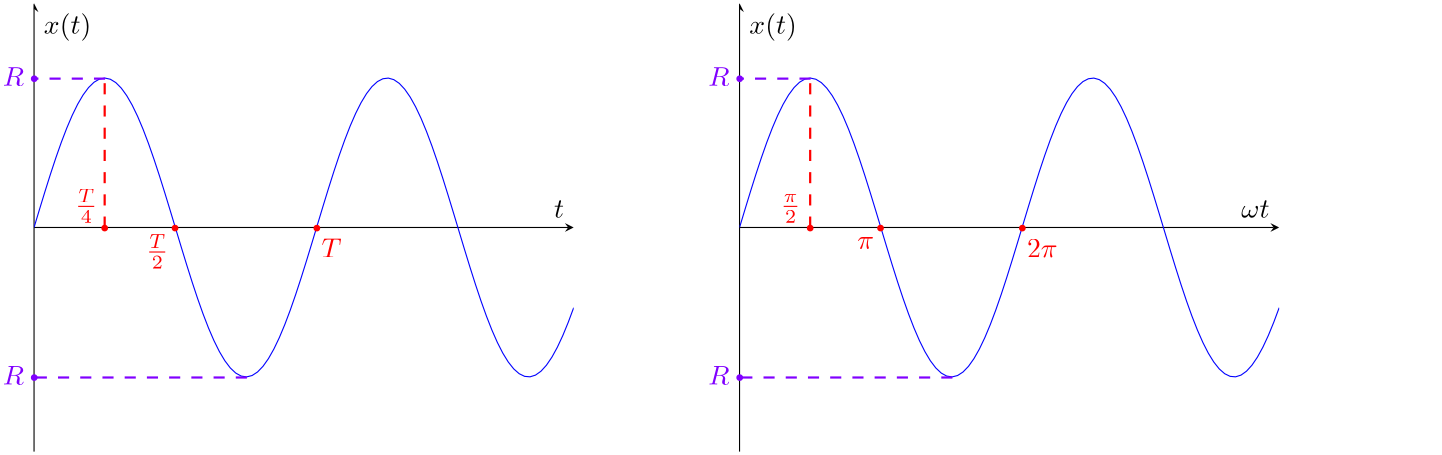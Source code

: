 <?xml version="1.0"?>
<!DOCTYPE ipe SYSTEM "ipe.dtd">
<ipe version="70218" creator="Ipe 7.2.28">
<info created="D:20241004174454" modified="D:20241004182347"/>
<preamble>\usepackage{tikz}
\usetikzlibrary{positioning}
\usepackage{pgfplots}</preamble>
<ipestyle name="basic">
<symbol name="arrow/arc(spx)">
<path stroke="sym-stroke" fill="sym-stroke" pen="sym-pen">
0 0 m
-1 0.333 l
-1 -0.333 l
h
</path>
</symbol>
<symbol name="arrow/farc(spx)">
<path stroke="sym-stroke" fill="white" pen="sym-pen">
0 0 m
-1 0.333 l
-1 -0.333 l
h
</path>
</symbol>
<symbol name="arrow/ptarc(spx)">
<path stroke="sym-stroke" fill="sym-stroke" pen="sym-pen">
0 0 m
-1 0.333 l
-0.8 0 l
-1 -0.333 l
h
</path>
</symbol>
<symbol name="arrow/fptarc(spx)">
<path stroke="sym-stroke" fill="white" pen="sym-pen">
0 0 m
-1 0.333 l
-0.8 0 l
-1 -0.333 l
h
</path>
</symbol>
<symbol name="mark/circle(sx)" transformations="translations">
<path fill="sym-stroke">
0.6 0 0 0.6 0 0 e
0.4 0 0 0.4 0 0 e
</path>
</symbol>
<symbol name="mark/disk(sx)" transformations="translations">
<path fill="sym-stroke">
0.6 0 0 0.6 0 0 e
</path>
</symbol>
<symbol name="mark/fdisk(sfx)" transformations="translations">
<group>
<path fill="sym-fill">
0.5 0 0 0.5 0 0 e
</path>
<path fill="sym-stroke" fillrule="eofill">
0.6 0 0 0.6 0 0 e
0.4 0 0 0.4 0 0 e
</path>
</group>
</symbol>
<symbol name="mark/box(sx)" transformations="translations">
<path fill="sym-stroke" fillrule="eofill">
-0.6 -0.6 m
0.6 -0.6 l
0.6 0.6 l
-0.6 0.6 l
h
-0.4 -0.4 m
0.4 -0.4 l
0.4 0.4 l
-0.4 0.4 l
h
</path>
</symbol>
<symbol name="mark/square(sx)" transformations="translations">
<path fill="sym-stroke">
-0.6 -0.6 m
0.6 -0.6 l
0.6 0.6 l
-0.6 0.6 l
h
</path>
</symbol>
<symbol name="mark/fsquare(sfx)" transformations="translations">
<group>
<path fill="sym-fill">
-0.5 -0.5 m
0.5 -0.5 l
0.5 0.5 l
-0.5 0.5 l
h
</path>
<path fill="sym-stroke" fillrule="eofill">
-0.6 -0.6 m
0.6 -0.6 l
0.6 0.6 l
-0.6 0.6 l
h
-0.4 -0.4 m
0.4 -0.4 l
0.4 0.4 l
-0.4 0.4 l
h
</path>
</group>
</symbol>
<symbol name="mark/cross(sx)" transformations="translations">
<group>
<path fill="sym-stroke">
-0.43 -0.57 m
0.57 0.43 l
0.43 0.57 l
-0.57 -0.43 l
h
</path>
<path fill="sym-stroke">
-0.43 0.57 m
0.57 -0.43 l
0.43 -0.57 l
-0.57 0.43 l
h
</path>
</group>
</symbol>
<symbol name="arrow/fnormal(spx)">
<path stroke="sym-stroke" fill="white" pen="sym-pen">
0 0 m
-1 0.333 l
-1 -0.333 l
h
</path>
</symbol>
<symbol name="arrow/pointed(spx)">
<path stroke="sym-stroke" fill="sym-stroke" pen="sym-pen">
0 0 m
-1 0.333 l
-0.8 0 l
-1 -0.333 l
h
</path>
</symbol>
<symbol name="arrow/fpointed(spx)">
<path stroke="sym-stroke" fill="white" pen="sym-pen">
0 0 m
-1 0.333 l
-0.8 0 l
-1 -0.333 l
h
</path>
</symbol>
<symbol name="arrow/linear(spx)">
<path stroke="sym-stroke" pen="sym-pen">
-1 0.333 m
0 0 l
-1 -0.333 l
</path>
</symbol>
<symbol name="arrow/fdouble(spx)">
<path stroke="sym-stroke" fill="white" pen="sym-pen">
0 0 m
-1 0.333 l
-1 -0.333 l
h
-1 0 m
-2 0.333 l
-2 -0.333 l
h
</path>
</symbol>
<symbol name="arrow/double(spx)">
<path stroke="sym-stroke" fill="sym-stroke" pen="sym-pen">
0 0 m
-1 0.333 l
-1 -0.333 l
h
-1 0 m
-2 0.333 l
-2 -0.333 l
h
</path>
</symbol>
<symbol name="arrow/mid-normal(spx)">
<path stroke="sym-stroke" fill="sym-stroke" pen="sym-pen">
0.5 0 m
-0.5 0.333 l
-0.5 -0.333 l
h
</path>
</symbol>
<symbol name="arrow/mid-fnormal(spx)">
<path stroke="sym-stroke" fill="white" pen="sym-pen">
0.5 0 m
-0.5 0.333 l
-0.5 -0.333 l
h
</path>
</symbol>
<symbol name="arrow/mid-pointed(spx)">
<path stroke="sym-stroke" fill="sym-stroke" pen="sym-pen">
0.5 0 m
-0.5 0.333 l
-0.3 0 l
-0.5 -0.333 l
h
</path>
</symbol>
<symbol name="arrow/mid-fpointed(spx)">
<path stroke="sym-stroke" fill="white" pen="sym-pen">
0.5 0 m
-0.5 0.333 l
-0.3 0 l
-0.5 -0.333 l
h
</path>
</symbol>
<symbol name="arrow/mid-double(spx)">
<path stroke="sym-stroke" fill="sym-stroke" pen="sym-pen">
1 0 m
0 0.333 l
0 -0.333 l
h
0 0 m
-1 0.333 l
-1 -0.333 l
h
</path>
</symbol>
<symbol name="arrow/mid-fdouble(spx)">
<path stroke="sym-stroke" fill="white" pen="sym-pen">
1 0 m
0 0.333 l
0 -0.333 l
h
0 0 m
-1 0.333 l
-1 -0.333 l
h
</path>
</symbol>
<anglesize name="22.5 deg" value="22.5"/>
<anglesize name="30 deg" value="30"/>
<anglesize name="45 deg" value="45"/>
<anglesize name="60 deg" value="60"/>
<anglesize name="90 deg" value="90"/>
<arrowsize name="large" value="10"/>
<arrowsize name="small" value="5"/>
<arrowsize name="tiny" value="3"/>
<color name="blue" value="0 0 1"/>
<color name="brown" value="0.647 0.165 0.165"/>
<color name="darkblue" value="0 0 0.545"/>
<color name="darkcyan" value="0 0.545 0.545"/>
<color name="darkgray" value="0.663"/>
<color name="darkgreen" value="0 0.392 0"/>
<color name="darkmagenta" value="0.545 0 0.545"/>
<color name="darkorange" value="1 0.549 0"/>
<color name="darkred" value="0.545 0 0"/>
<color name="gold" value="1 0.843 0"/>
<color name="gray" value="0.745"/>
<color name="green" value="0 1 0"/>
<color name="lightblue" value="0.678 0.847 0.902"/>
<color name="lightcyan" value="0.878 1 1"/>
<color name="lightgray" value="0.827"/>
<color name="lightgreen" value="0.565 0.933 0.565"/>
<color name="lightyellow" value="1 1 0.878"/>
<color name="navy" value="0 0 0.502"/>
<color name="orange" value="1 0.647 0"/>
<color name="pink" value="1 0.753 0.796"/>
<color name="purple" value="0.627 0.125 0.941"/>
<color name="red" value="1 0 0"/>
<color name="seagreen" value="0.18 0.545 0.341"/>
<color name="turquoise" value="0.251 0.878 0.816"/>
<color name="violet" value="0.933 0.51 0.933"/>
<color name="yellow" value="1 1 0"/>
<dashstyle name="dash dot dotted" value="[4 2 1 2 1 2] 0"/>
<dashstyle name="dash dotted" value="[4 2 1 2] 0"/>
<dashstyle name="dashed" value="[4] 0"/>
<dashstyle name="dotted" value="[1 3] 0"/>
<gridsize name="10 pts (~3.5 mm)" value="10"/>
<gridsize name="14 pts (~5 mm)" value="14"/>
<gridsize name="16 pts (~6 mm)" value="16"/>
<gridsize name="20 pts (~7 mm)" value="20"/>
<gridsize name="28 pts (~10 mm)" value="28"/>
<gridsize name="32 pts (~12 mm)" value="32"/>
<gridsize name="4 pts" value="4"/>
<gridsize name="56 pts (~20 mm)" value="56"/>
<gridsize name="8 pts (~3 mm)" value="8"/>
<opacity name="10%" value="0.1"/>
<opacity name="30%" value="0.3"/>
<opacity name="50%" value="0.5"/>
<opacity name="75%" value="0.75"/>
<pen name="fat" value="1.2"/>
<pen name="heavier" value="0.8"/>
<pen name="ultrafat" value="2"/>
<symbolsize name="large" value="5"/>
<symbolsize name="small" value="2"/>
<symbolsize name="tiny" value="1.1"/>
<textsize name="Huge" value="\Huge"/>
<textsize name="LARGE" value="\LARGE"/>
<textsize name="Large" value="\Large"/>
<textsize name="footnote" value="\footnotesize"/>
<textsize name="huge" value="\huge"/>
<textsize name="large" value="\large"/>
<textsize name="script" value="\scriptsize"/>
<textsize name="small" value="\small"/>
<textsize name="tiny" value="\tiny"/>
<textstyle name="center" begin="\begin{center}" end="\end{center}"/>
<textstyle name="item" begin="\begin{itemize}\item{}" end="\end{itemize}"/>
<textstyle name="itemize" begin="\begin{itemize}" end="\end{itemize}"/>
<tiling name="falling" angle="-60" step="4" width="1"/>
<tiling name="rising" angle="30" step="4" width="1"/>
</ipestyle>
<page>
<layer name="alpha"/>
<view layers="alpha" active="alpha"/>
<text layer="alpha" matrix="1 0 0 1 13.4185 -2.11112" transformations="translations" pos="128 772" stroke="1 0 0" type="minipage" width="252" height="83.287" depth="78.5" valign="top">\pgfplotsset{ticks=none}
\begin{tikzpicture}[scale=1, transform shape]
    \begin{axis}[
    ymin=-3,
    ymax = 3,
    xmin=0,
    xmax = 6,
    axis lines = center,
    grid style=dashed,
    xlabel = \(t\),
    ylabel = {\(x(t)\)},
    ]
    %Below the red parabola is defined
    \addplot [
    domain=0:6,
    samples=100,
    color=blue,
    ]
    {2*sin(deg((2)*x))};
    \end{axis}
\end{tikzpicture}</text>
<text matrix="1 0 0 1 -22.9123 -69.7917" transformations="translations" pos="268 748" stroke="1 0 0" type="label" width="7.206" height="6.808" depth="0" valign="baseline" style="math">T</text>
<path matrix="1 0 0 1 -101.769 0" stroke="1 0 0" dash="dashed" pen="heavier">
268.808 688.931 m
268.82 742.523 l
268.82 742.523 l
</path>
<use matrix="1 0 0 1 -101.719 0" name="mark/disk(sx)" pos="268.767 688.78" size="small" stroke="1 0 0"/>
<use matrix="1 0 0 1 50.8903 0" name="mark/disk(sx)" pos="192.539 688.768" size="small" stroke="1 0 0"/>
<text matrix="1 0 0 1 -111.689 -53.9046" transformations="translations" pos="268 748" stroke="1 0 0" type="label" width="8.169" height="8.694" depth="3.43" valign="baseline" style="math">\frac{T}{4}</text>
<use matrix="1 0 0 1 -76.3948 -0.00021115" name="mark/disk(sx)" pos="268.767 688.78" size="small" stroke="1 0 0"/>
<text matrix="1 0 0 1 -86.1235 -70.3328" transformations="translations" pos="268 748" stroke="1 0 0" type="label" width="8.169" height="8.694" depth="3.43" valign="baseline" style="math">\frac{T}{2}</text>
<path stroke="0.502 0 1" dash="dashed" pen="heavier">
167.191 742.582 m
141.619 742.582 l
</path>
<use name="mark/disk(sx)" pos="141.677 742.542" size="small" stroke="0.502 0 1"/>
<text matrix="1 0 0 1 -137.638 -8.16336" transformations="translations" pos="268 748" stroke="0.502 0 1" type="label" width="7.641" height="6.808" depth="0" valign="baseline" style="math">R</text>
<path matrix="2.99649 0 0 2.99649 -282.741 -1590.15" stroke="0.502 0 1" dash="dashed" pen="heavier">
167.191 742.582 m
141.619 742.582 l
</path>
<use matrix="1 0 0 1 0.00038932 -107.589" name="mark/disk(sx)" pos="141.677 742.542" size="small" stroke="0.502 0 1"/>
<text matrix="1 0 0 1 -137.638 -115.752" transformations="translations" pos="268 748" stroke="0.502 0 1" type="label" width="7.641" height="6.808" depth="0" valign="baseline" style="math">R</text>
<text matrix="1 0 0 1 267.399 -2.11159" transformations="translations" pos="128 772" stroke="1 0 0" type="minipage" width="252" height="83.287" depth="78.5" valign="top">\pgfplotsset{ticks=none}
\begin{tikzpicture}[scale=1, transform shape]
    \begin{axis}[
    ymin=-3,
    ymax = 3,
    xmin=0,
    xmax = 6,
    axis lines = center,
    grid style=dashed,
    xlabel = \(\omega t\),
    ylabel = {\(x(t)\)},
    ]
    %Below the red parabola is defined
    \addplot [
    domain=0:6,
    samples=100,
    color=blue,
    ]
    {2*sin(deg((2)*x))};
    \end{axis}
\end{tikzpicture}</text>
<text matrix="1 0 0 1 231.068 -69.7922" transformations="translations" pos="268 748" stroke="1 0 0" type="label" width="11.018" height="6.42" depth="0" valign="baseline" style="math">2\pi</text>
<path matrix="1 0 0 1 152.211 -0.00047314" stroke="1 0 0" dash="dashed" pen="heavier">
268.808 688.931 m
268.82 742.523 l
268.82 742.523 l
</path>
<use matrix="1 0 0 1 152.261 -0.00047314" name="mark/disk(sx)" pos="268.767 688.78" size="small" stroke="1 0 0"/>
<use matrix="1 0 0 1 304.871 -0.00047314" name="mark/disk(sx)" pos="192.539 688.768" size="small" stroke="1 0 0"/>
<text matrix="1 0 0 1 142.291 -53.9051" transformations="translations" pos="268 748" stroke="1 0 0" type="label" width="7.3" height="6.931" depth="3.43" valign="baseline" style="math">\frac{\pi}{2}</text>
<use matrix="1 0 0 1 177.586 -0.00068429" name="mark/disk(sx)" pos="268.767 688.78" size="small" stroke="1 0 0"/>
<text matrix="1 0 0 1 169.959 -66.7298" transformations="translations" pos="268 748" stroke="1 0 0" type="label" width="6.036" height="4.289" depth="0" valign="baseline" style="math">\pi</text>
<path matrix="1 0 0 1 253.98 -0.00047314" stroke="0.502 0 1" dash="dashed" pen="heavier">
167.191 742.582 m
141.619 742.582 l
</path>
<use matrix="1 0 0 1 253.98 -0.00047314" name="mark/disk(sx)" pos="141.677 742.542" size="small" stroke="0.502 0 1"/>
<text matrix="1 0 0 1 116.342 -8.16383" transformations="translations" pos="268 748" stroke="0.502 0 1" type="label" width="7.641" height="6.808" depth="0" valign="baseline" style="math">R</text>
<path matrix="2.99649 0 0 2.99649 -28.7606 -1590.15" stroke="0.502 0 1" dash="dashed" pen="heavier">
167.191 742.582 m
141.619 742.582 l
</path>
<use matrix="1 0 0 1 253.981 -107.589" name="mark/disk(sx)" pos="141.677 742.542" size="small" stroke="0.502 0 1"/>
<text matrix="1 0 0 1 116.342 -115.752" transformations="translations" pos="268 748" stroke="0.502 0 1" type="label" width="7.641" height="6.808" depth="0" valign="baseline" style="math">R</text>
</page>
</ipe>
